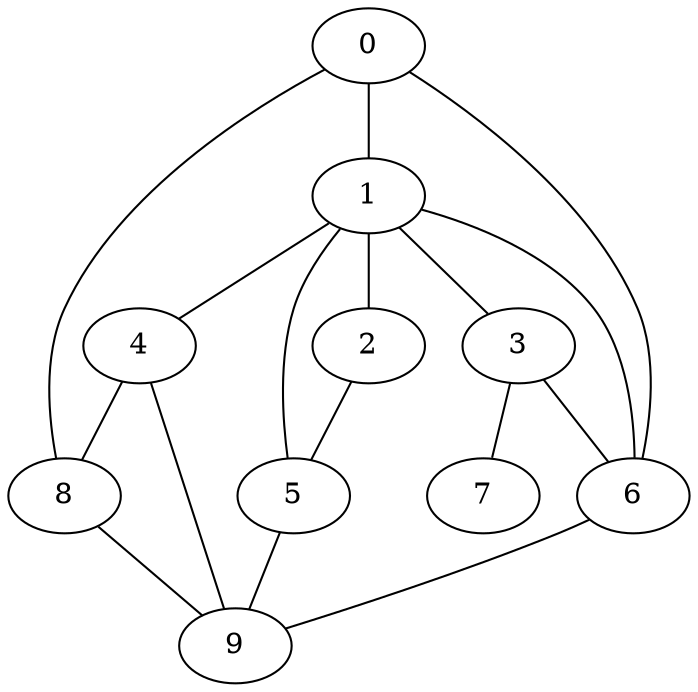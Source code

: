 
graph graphname {
    0 -- 1
0 -- 6
0 -- 8
1 -- 2
1 -- 3
1 -- 4
1 -- 5
1 -- 6
2 -- 5
3 -- 6
3 -- 7
4 -- 8
4 -- 9
5 -- 9
6 -- 9
8 -- 9

}
